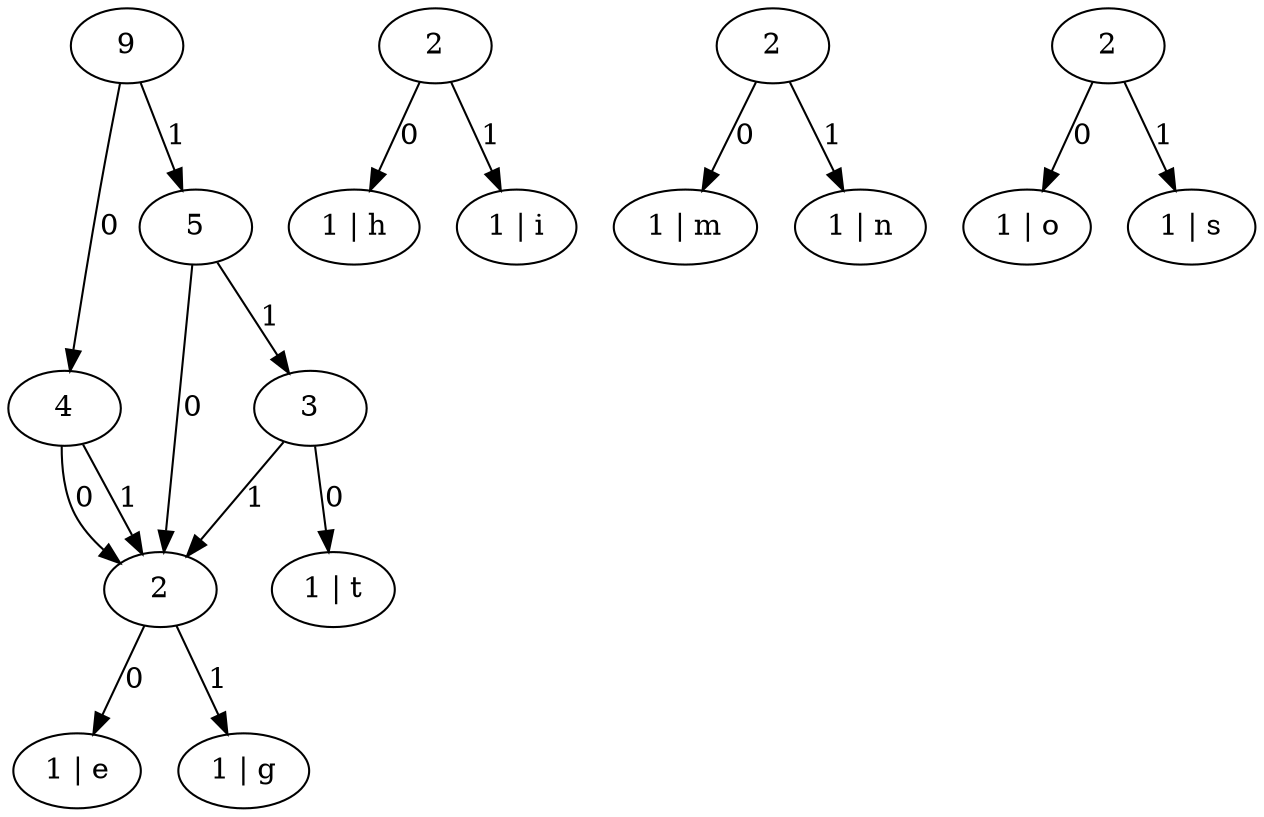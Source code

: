 // Huffman encoding tree
digraph {
	A [label=2]
	B [label="1 | e"]
	C [label="1 | g"]
		A -> B [label=0]
		A -> C [label=1]
	D [label=2]
	E [label="1 | h"]
	F [label="1 | i"]
		D -> E [label=0]
		D -> F [label=1]
	G [label=2]
	H [label="1 | m"]
	I [label="1 | n"]
		G -> H [label=0]
		G -> I [label=1]
	J [label=2]
	K [label="1 | o"]
	L [label="1 | s"]
		J -> K [label=0]
		J -> L [label=1]
	M [label=3]
	N [label="1 | t"]
		M -> N [label=0]
		M -> A [label=1]
	P [label=4]
		P -> A [label=0]
		P -> A [label=1]
	R [label=5]
		R -> A [label=0]
		R -> M [label=1]
	T [label=9]
		T -> P [label=0]
		T -> R [label=1]
}
